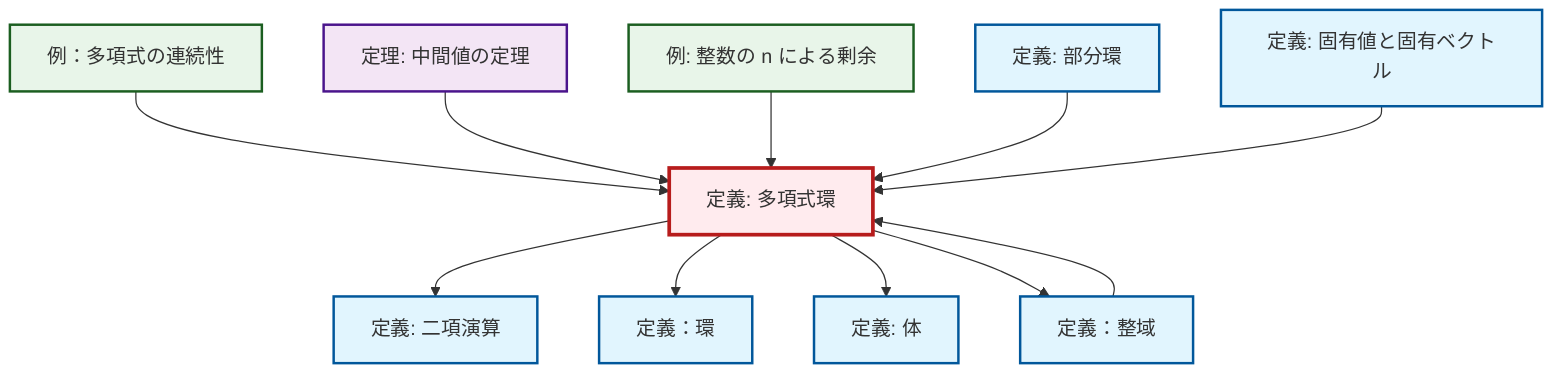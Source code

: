 graph TD
    classDef definition fill:#e1f5fe,stroke:#01579b,stroke-width:2px
    classDef theorem fill:#f3e5f5,stroke:#4a148c,stroke-width:2px
    classDef axiom fill:#fff3e0,stroke:#e65100,stroke-width:2px
    classDef example fill:#e8f5e9,stroke:#1b5e20,stroke-width:2px
    classDef current fill:#ffebee,stroke:#b71c1c,stroke-width:3px
    def-eigenvalue-eigenvector["定義: 固有値と固有ベクトル"]:::definition
    def-subring["定義: 部分環"]:::definition
    def-binary-operation["定義: 二項演算"]:::definition
    def-polynomial-ring["定義: 多項式環"]:::definition
    thm-intermediate-value["定理: 中間値の定理"]:::theorem
    def-ring["定義：環"]:::definition
    ex-polynomial-continuity["例：多項式の連続性"]:::example
    ex-quotient-integers-mod-n["例: 整数の n による剰余"]:::example
    def-field["定義: 体"]:::definition
    def-integral-domain["定義：整域"]:::definition
    def-polynomial-ring --> def-binary-operation
    ex-polynomial-continuity --> def-polynomial-ring
    def-polynomial-ring --> def-ring
    def-polynomial-ring --> def-field
    thm-intermediate-value --> def-polynomial-ring
    ex-quotient-integers-mod-n --> def-polynomial-ring
    def-subring --> def-polynomial-ring
    def-integral-domain --> def-polynomial-ring
    def-eigenvalue-eigenvector --> def-polynomial-ring
    def-polynomial-ring --> def-integral-domain
    class def-polynomial-ring current